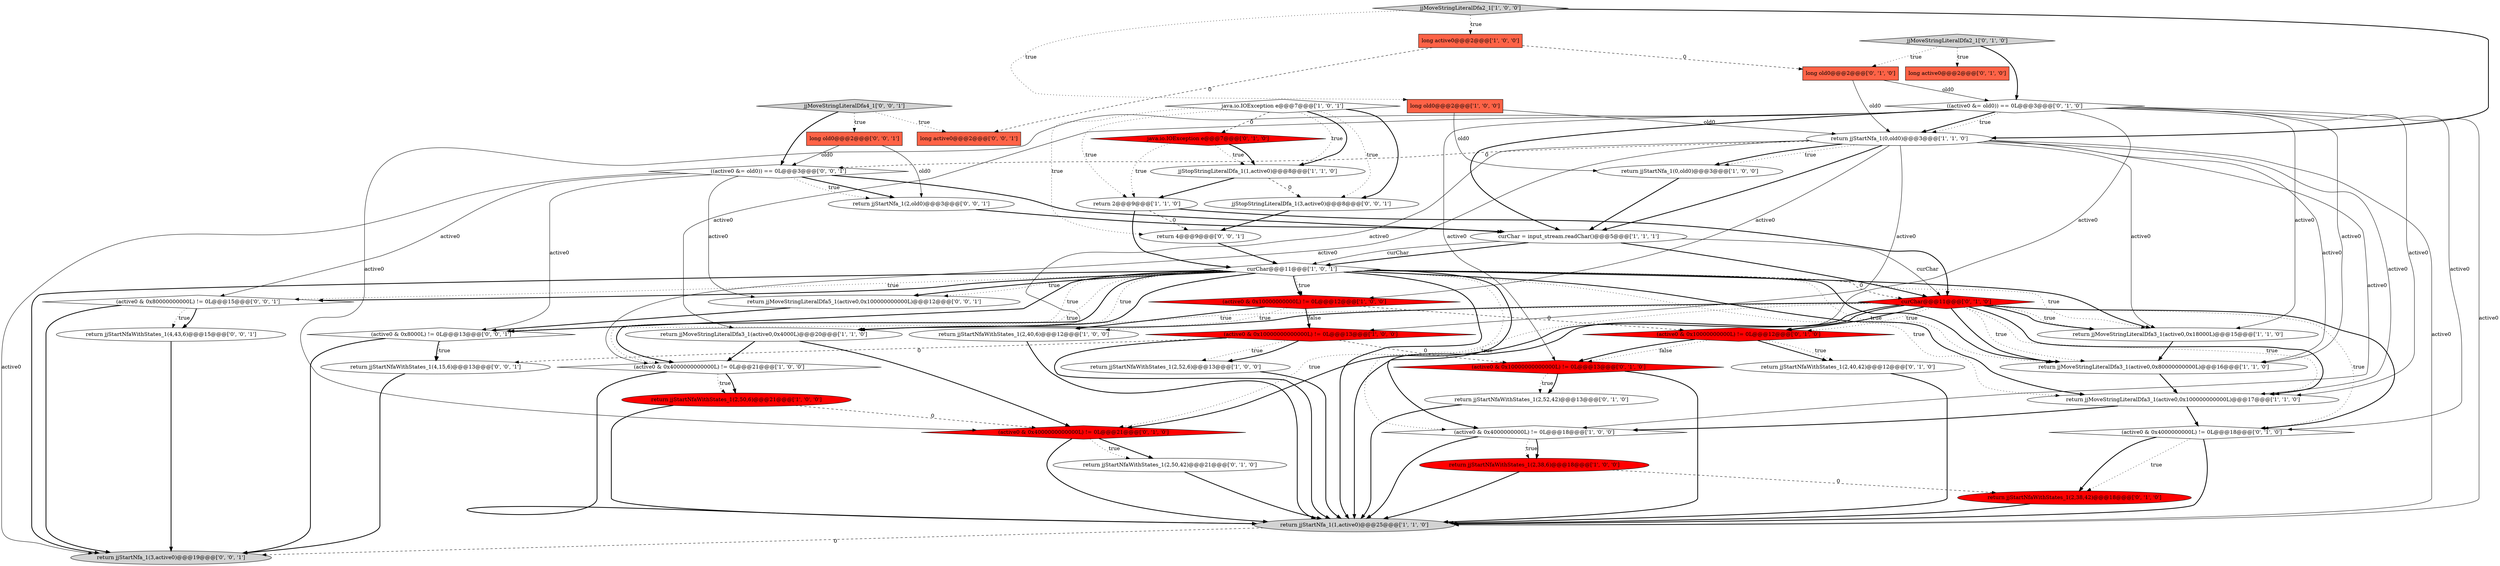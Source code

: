 digraph {
37 [style = filled, label = "return jjStartNfa_1(2,old0)@@@3@@@['0', '0', '1']", fillcolor = white, shape = ellipse image = "AAA0AAABBB3BBB"];
26 [style = filled, label = "return jjStartNfaWithStates_1(2,52,42)@@@13@@@['0', '1', '0']", fillcolor = white, shape = ellipse image = "AAA0AAABBB2BBB"];
41 [style = filled, label = "return jjMoveStringLiteralDfa5_1(active0,0x100000000000L)@@@12@@@['0', '0', '1']", fillcolor = white, shape = ellipse image = "AAA0AAABBB3BBB"];
13 [style = filled, label = "(active0 & 0x10000000000000L) != 0L@@@13@@@['1', '0', '0']", fillcolor = red, shape = diamond image = "AAA1AAABBB1BBB"];
24 [style = filled, label = "return jjStartNfaWithStates_1(2,50,42)@@@21@@@['0', '1', '0']", fillcolor = white, shape = ellipse image = "AAA0AAABBB2BBB"];
42 [style = filled, label = "return 4@@@9@@@['0', '0', '1']", fillcolor = white, shape = ellipse image = "AAA0AAABBB3BBB"];
47 [style = filled, label = "jjMoveStringLiteralDfa4_1['0', '0', '1']", fillcolor = lightgray, shape = diamond image = "AAA0AAABBB3BBB"];
35 [style = filled, label = "long old0@@@2@@@['0', '1', '0']", fillcolor = tomato, shape = box image = "AAA1AAABBB2BBB"];
22 [style = filled, label = "curChar = input_stream.readChar()@@@5@@@['1', '1', '1']", fillcolor = white, shape = ellipse image = "AAA0AAABBB1BBB"];
14 [style = filled, label = "return jjStartNfaWithStates_1(2,38,6)@@@18@@@['1', '0', '0']", fillcolor = red, shape = ellipse image = "AAA1AAABBB1BBB"];
43 [style = filled, label = "return jjStartNfaWithStates_1(4,43,6)@@@15@@@['0', '0', '1']", fillcolor = white, shape = ellipse image = "AAA0AAABBB3BBB"];
46 [style = filled, label = "return jjStartNfaWithStates_1(4,15,6)@@@13@@@['0', '0', '1']", fillcolor = white, shape = ellipse image = "AAA0AAABBB3BBB"];
6 [style = filled, label = "curChar@@@11@@@['1', '0', '1']", fillcolor = white, shape = diamond image = "AAA0AAABBB1BBB"];
21 [style = filled, label = "return 2@@@9@@@['1', '1', '0']", fillcolor = white, shape = ellipse image = "AAA0AAABBB1BBB"];
32 [style = filled, label = "return jjStartNfaWithStates_1(2,40,42)@@@12@@@['0', '1', '0']", fillcolor = white, shape = ellipse image = "AAA0AAABBB2BBB"];
25 [style = filled, label = "(active0 & 0x4000000000L) != 0L@@@18@@@['0', '1', '0']", fillcolor = white, shape = diamond image = "AAA0AAABBB2BBB"];
27 [style = filled, label = "jjMoveStringLiteralDfa2_1['0', '1', '0']", fillcolor = lightgray, shape = diamond image = "AAA0AAABBB2BBB"];
16 [style = filled, label = "return jjStartNfa_1(0,old0)@@@3@@@['1', '1', '0']", fillcolor = white, shape = ellipse image = "AAA0AAABBB1BBB"];
1 [style = filled, label = "jjStopStringLiteralDfa_1(1,active0)@@@8@@@['1', '1', '0']", fillcolor = white, shape = ellipse image = "AAA0AAABBB1BBB"];
11 [style = filled, label = "jjMoveStringLiteralDfa2_1['1', '0', '0']", fillcolor = lightgray, shape = diamond image = "AAA0AAABBB1BBB"];
44 [style = filled, label = "long old0@@@2@@@['0', '0', '1']", fillcolor = tomato, shape = box image = "AAA0AAABBB3BBB"];
5 [style = filled, label = "java.io.IOException e@@@7@@@['1', '0', '1']", fillcolor = white, shape = diamond image = "AAA0AAABBB1BBB"];
49 [style = filled, label = "(active0 & 0x80000000000L) != 0L@@@15@@@['0', '0', '1']", fillcolor = white, shape = diamond image = "AAA0AAABBB3BBB"];
33 [style = filled, label = "(active0 & 0x4000000000000L) != 0L@@@21@@@['0', '1', '0']", fillcolor = red, shape = diamond image = "AAA1AAABBB2BBB"];
10 [style = filled, label = "return jjStartNfaWithStates_1(2,52,6)@@@13@@@['1', '0', '0']", fillcolor = white, shape = ellipse image = "AAA0AAABBB1BBB"];
4 [style = filled, label = "return jjMoveStringLiteralDfa3_1(active0,0x18000L)@@@15@@@['1', '1', '0']", fillcolor = white, shape = ellipse image = "AAA0AAABBB1BBB"];
0 [style = filled, label = "return jjStartNfaWithStates_1(2,40,6)@@@12@@@['1', '0', '0']", fillcolor = white, shape = ellipse image = "AAA0AAABBB1BBB"];
8 [style = filled, label = "(active0 & 0x4000000000L) != 0L@@@18@@@['1', '0', '0']", fillcolor = white, shape = diamond image = "AAA0AAABBB1BBB"];
28 [style = filled, label = "curChar@@@11@@@['0', '1', '0']", fillcolor = red, shape = diamond image = "AAA1AAABBB2BBB"];
30 [style = filled, label = "java.io.IOException e@@@7@@@['0', '1', '0']", fillcolor = red, shape = diamond image = "AAA1AAABBB2BBB"];
36 [style = filled, label = "return jjStartNfaWithStates_1(2,38,42)@@@18@@@['0', '1', '0']", fillcolor = red, shape = ellipse image = "AAA1AAABBB2BBB"];
48 [style = filled, label = "return jjStartNfa_1(3,active0)@@@19@@@['0', '0', '1']", fillcolor = lightgray, shape = ellipse image = "AAA0AAABBB3BBB"];
34 [style = filled, label = "(active0 & 0x10000000000L) != 0L@@@12@@@['0', '1', '0']", fillcolor = red, shape = diamond image = "AAA1AAABBB2BBB"];
38 [style = filled, label = "((active0 &= old0)) == 0L@@@3@@@['0', '0', '1']", fillcolor = white, shape = diamond image = "AAA0AAABBB3BBB"];
20 [style = filled, label = "long active0@@@2@@@['1', '0', '0']", fillcolor = tomato, shape = box image = "AAA1AAABBB1BBB"];
3 [style = filled, label = "return jjStartNfa_1(1,active0)@@@25@@@['1', '1', '0']", fillcolor = lightgray, shape = ellipse image = "AAA0AAABBB1BBB"];
2 [style = filled, label = "(active0 & 0x4000000000000L) != 0L@@@21@@@['1', '0', '0']", fillcolor = white, shape = diamond image = "AAA0AAABBB1BBB"];
15 [style = filled, label = "return jjMoveStringLiteralDfa3_1(active0,0x4000L)@@@20@@@['1', '1', '0']", fillcolor = white, shape = ellipse image = "AAA0AAABBB1BBB"];
45 [style = filled, label = "long active0@@@2@@@['0', '0', '1']", fillcolor = tomato, shape = box image = "AAA0AAABBB3BBB"];
23 [style = filled, label = "long active0@@@2@@@['0', '1', '0']", fillcolor = tomato, shape = box image = "AAA0AAABBB2BBB"];
19 [style = filled, label = "long old0@@@2@@@['1', '0', '0']", fillcolor = tomato, shape = box image = "AAA0AAABBB1BBB"];
40 [style = filled, label = "jjStopStringLiteralDfa_1(3,active0)@@@8@@@['0', '0', '1']", fillcolor = white, shape = ellipse image = "AAA0AAABBB3BBB"];
9 [style = filled, label = "(active0 & 0x10000000000L) != 0L@@@12@@@['1', '0', '0']", fillcolor = red, shape = diamond image = "AAA1AAABBB1BBB"];
29 [style = filled, label = "(active0 & 0x10000000000000L) != 0L@@@13@@@['0', '1', '0']", fillcolor = red, shape = diamond image = "AAA1AAABBB2BBB"];
31 [style = filled, label = "((active0 &= old0)) == 0L@@@3@@@['0', '1', '0']", fillcolor = white, shape = diamond image = "AAA0AAABBB2BBB"];
12 [style = filled, label = "return jjStartNfaWithStates_1(2,50,6)@@@21@@@['1', '0', '0']", fillcolor = red, shape = ellipse image = "AAA1AAABBB1BBB"];
17 [style = filled, label = "return jjMoveStringLiteralDfa3_1(active0,0x80000000000L)@@@16@@@['1', '1', '0']", fillcolor = white, shape = ellipse image = "AAA0AAABBB1BBB"];
39 [style = filled, label = "(active0 & 0x8000L) != 0L@@@13@@@['0', '0', '1']", fillcolor = white, shape = diamond image = "AAA0AAABBB3BBB"];
7 [style = filled, label = "return jjStartNfa_1(0,old0)@@@3@@@['1', '0', '0']", fillcolor = white, shape = ellipse image = "AAA0AAABBB1BBB"];
18 [style = filled, label = "return jjMoveStringLiteralDfa3_1(active0,0x100000000000L)@@@17@@@['1', '1', '0']", fillcolor = white, shape = ellipse image = "AAA0AAABBB1BBB"];
14->3 [style = bold, label=""];
6->3 [style = bold, label=""];
6->39 [style = dotted, label="true"];
28->25 [style = dotted, label="true"];
5->1 [style = dotted, label="true"];
28->15 [style = dotted, label="true"];
16->7 [style = bold, label=""];
49->48 [style = bold, label=""];
27->23 [style = dotted, label="true"];
35->16 [style = solid, label="old0"];
13->10 [style = dotted, label="true"];
29->26 [style = dotted, label="true"];
46->48 [style = bold, label=""];
16->13 [style = solid, label="active0"];
21->28 [style = bold, label=""];
13->46 [style = dashed, label="0"];
1->40 [style = dashed, label="0"];
16->7 [style = dotted, label="true"];
20->35 [style = dashed, label="0"];
6->18 [style = dotted, label="true"];
1->21 [style = bold, label=""];
28->18 [style = dotted, label="true"];
6->41 [style = bold, label=""];
39->46 [style = dotted, label="true"];
31->4 [style = solid, label="active0"];
28->25 [style = bold, label=""];
34->32 [style = bold, label=""];
28->3 [style = bold, label=""];
27->35 [style = dotted, label="true"];
32->3 [style = bold, label=""];
19->7 [style = solid, label="old0"];
6->15 [style = dotted, label="true"];
22->28 [style = solid, label="curChar"];
0->3 [style = bold, label=""];
11->16 [style = bold, label=""];
28->18 [style = bold, label=""];
31->29 [style = solid, label="active0"];
33->3 [style = bold, label=""];
25->36 [style = bold, label=""];
13->29 [style = dashed, label="0"];
25->3 [style = bold, label=""];
27->31 [style = bold, label=""];
6->49 [style = bold, label=""];
34->29 [style = dotted, label="false"];
9->13 [style = dotted, label="false"];
28->17 [style = dotted, label="true"];
9->34 [style = dashed, label="0"];
31->25 [style = solid, label="active0"];
6->2 [style = bold, label=""];
29->26 [style = bold, label=""];
5->1 [style = bold, label=""];
6->4 [style = bold, label=""];
44->38 [style = solid, label="old0"];
5->42 [style = dotted, label="true"];
38->37 [style = bold, label=""];
8->14 [style = dotted, label="true"];
6->49 [style = dotted, label="true"];
18->25 [style = bold, label=""];
2->12 [style = dotted, label="true"];
16->2 [style = solid, label="active0"];
11->19 [style = dotted, label="true"];
16->17 [style = solid, label="active0"];
6->39 [style = bold, label=""];
28->34 [style = dotted, label="true"];
24->3 [style = bold, label=""];
19->16 [style = solid, label="old0"];
6->48 [style = bold, label=""];
22->6 [style = bold, label=""];
38->39 [style = solid, label="active0"];
15->33 [style = bold, label=""];
5->30 [style = dashed, label="0"];
38->37 [style = dotted, label="true"];
6->17 [style = bold, label=""];
13->10 [style = bold, label=""];
3->48 [style = dashed, label="0"];
34->29 [style = bold, label=""];
31->17 [style = solid, label="active0"];
9->0 [style = dotted, label="true"];
12->33 [style = dashed, label="0"];
39->46 [style = bold, label=""];
4->17 [style = bold, label=""];
16->15 [style = solid, label="active0"];
6->18 [style = bold, label=""];
26->3 [style = bold, label=""];
2->3 [style = bold, label=""];
8->3 [style = bold, label=""];
8->14 [style = bold, label=""];
16->4 [style = solid, label="active0"];
22->28 [style = bold, label=""];
21->42 [style = dashed, label="0"];
6->15 [style = bold, label=""];
31->33 [style = solid, label="active0"];
22->6 [style = solid, label="curChar"];
11->20 [style = dotted, label="true"];
38->41 [style = solid, label="active0"];
7->22 [style = bold, label=""];
37->22 [style = bold, label=""];
6->28 [style = dashed, label="0"];
6->2 [style = dotted, label="true"];
6->9 [style = dotted, label="true"];
16->18 [style = solid, label="active0"];
6->8 [style = dotted, label="true"];
33->24 [style = bold, label=""];
25->36 [style = dotted, label="true"];
33->24 [style = dotted, label="true"];
28->4 [style = dotted, label="true"];
28->17 [style = bold, label=""];
5->21 [style = dotted, label="true"];
38->49 [style = solid, label="active0"];
31->15 [style = solid, label="active0"];
18->8 [style = bold, label=""];
12->3 [style = bold, label=""];
5->40 [style = bold, label=""];
16->3 [style = solid, label="active0"];
49->43 [style = dotted, label="true"];
31->3 [style = solid, label="active0"];
34->32 [style = dotted, label="true"];
30->1 [style = dotted, label="true"];
15->2 [style = bold, label=""];
39->48 [style = bold, label=""];
16->38 [style = dashed, label="0"];
28->15 [style = bold, label=""];
31->22 [style = bold, label=""];
9->0 [style = bold, label=""];
5->40 [style = dotted, label="true"];
30->1 [style = bold, label=""];
28->34 [style = bold, label=""];
21->6 [style = bold, label=""];
31->16 [style = bold, label=""];
20->45 [style = dashed, label="0"];
28->33 [style = dotted, label="true"];
29->3 [style = bold, label=""];
43->48 [style = bold, label=""];
47->45 [style = dotted, label="true"];
10->3 [style = bold, label=""];
47->44 [style = dotted, label="true"];
6->41 [style = dotted, label="true"];
31->16 [style = dotted, label="true"];
16->22 [style = bold, label=""];
14->36 [style = dashed, label="0"];
38->48 [style = solid, label="active0"];
16->9 [style = solid, label="active0"];
30->21 [style = dotted, label="true"];
49->43 [style = bold, label=""];
6->17 [style = dotted, label="true"];
47->38 [style = bold, label=""];
2->12 [style = bold, label=""];
28->33 [style = bold, label=""];
6->4 [style = dotted, label="true"];
13->3 [style = bold, label=""];
42->6 [style = bold, label=""];
31->34 [style = solid, label="active0"];
31->18 [style = solid, label="active0"];
6->8 [style = bold, label=""];
16->8 [style = solid, label="active0"];
44->37 [style = solid, label="old0"];
6->9 [style = bold, label=""];
38->22 [style = bold, label=""];
41->39 [style = bold, label=""];
40->42 [style = bold, label=""];
17->18 [style = bold, label=""];
35->31 [style = solid, label="old0"];
28->4 [style = bold, label=""];
9->13 [style = bold, label=""];
36->3 [style = bold, label=""];
}
